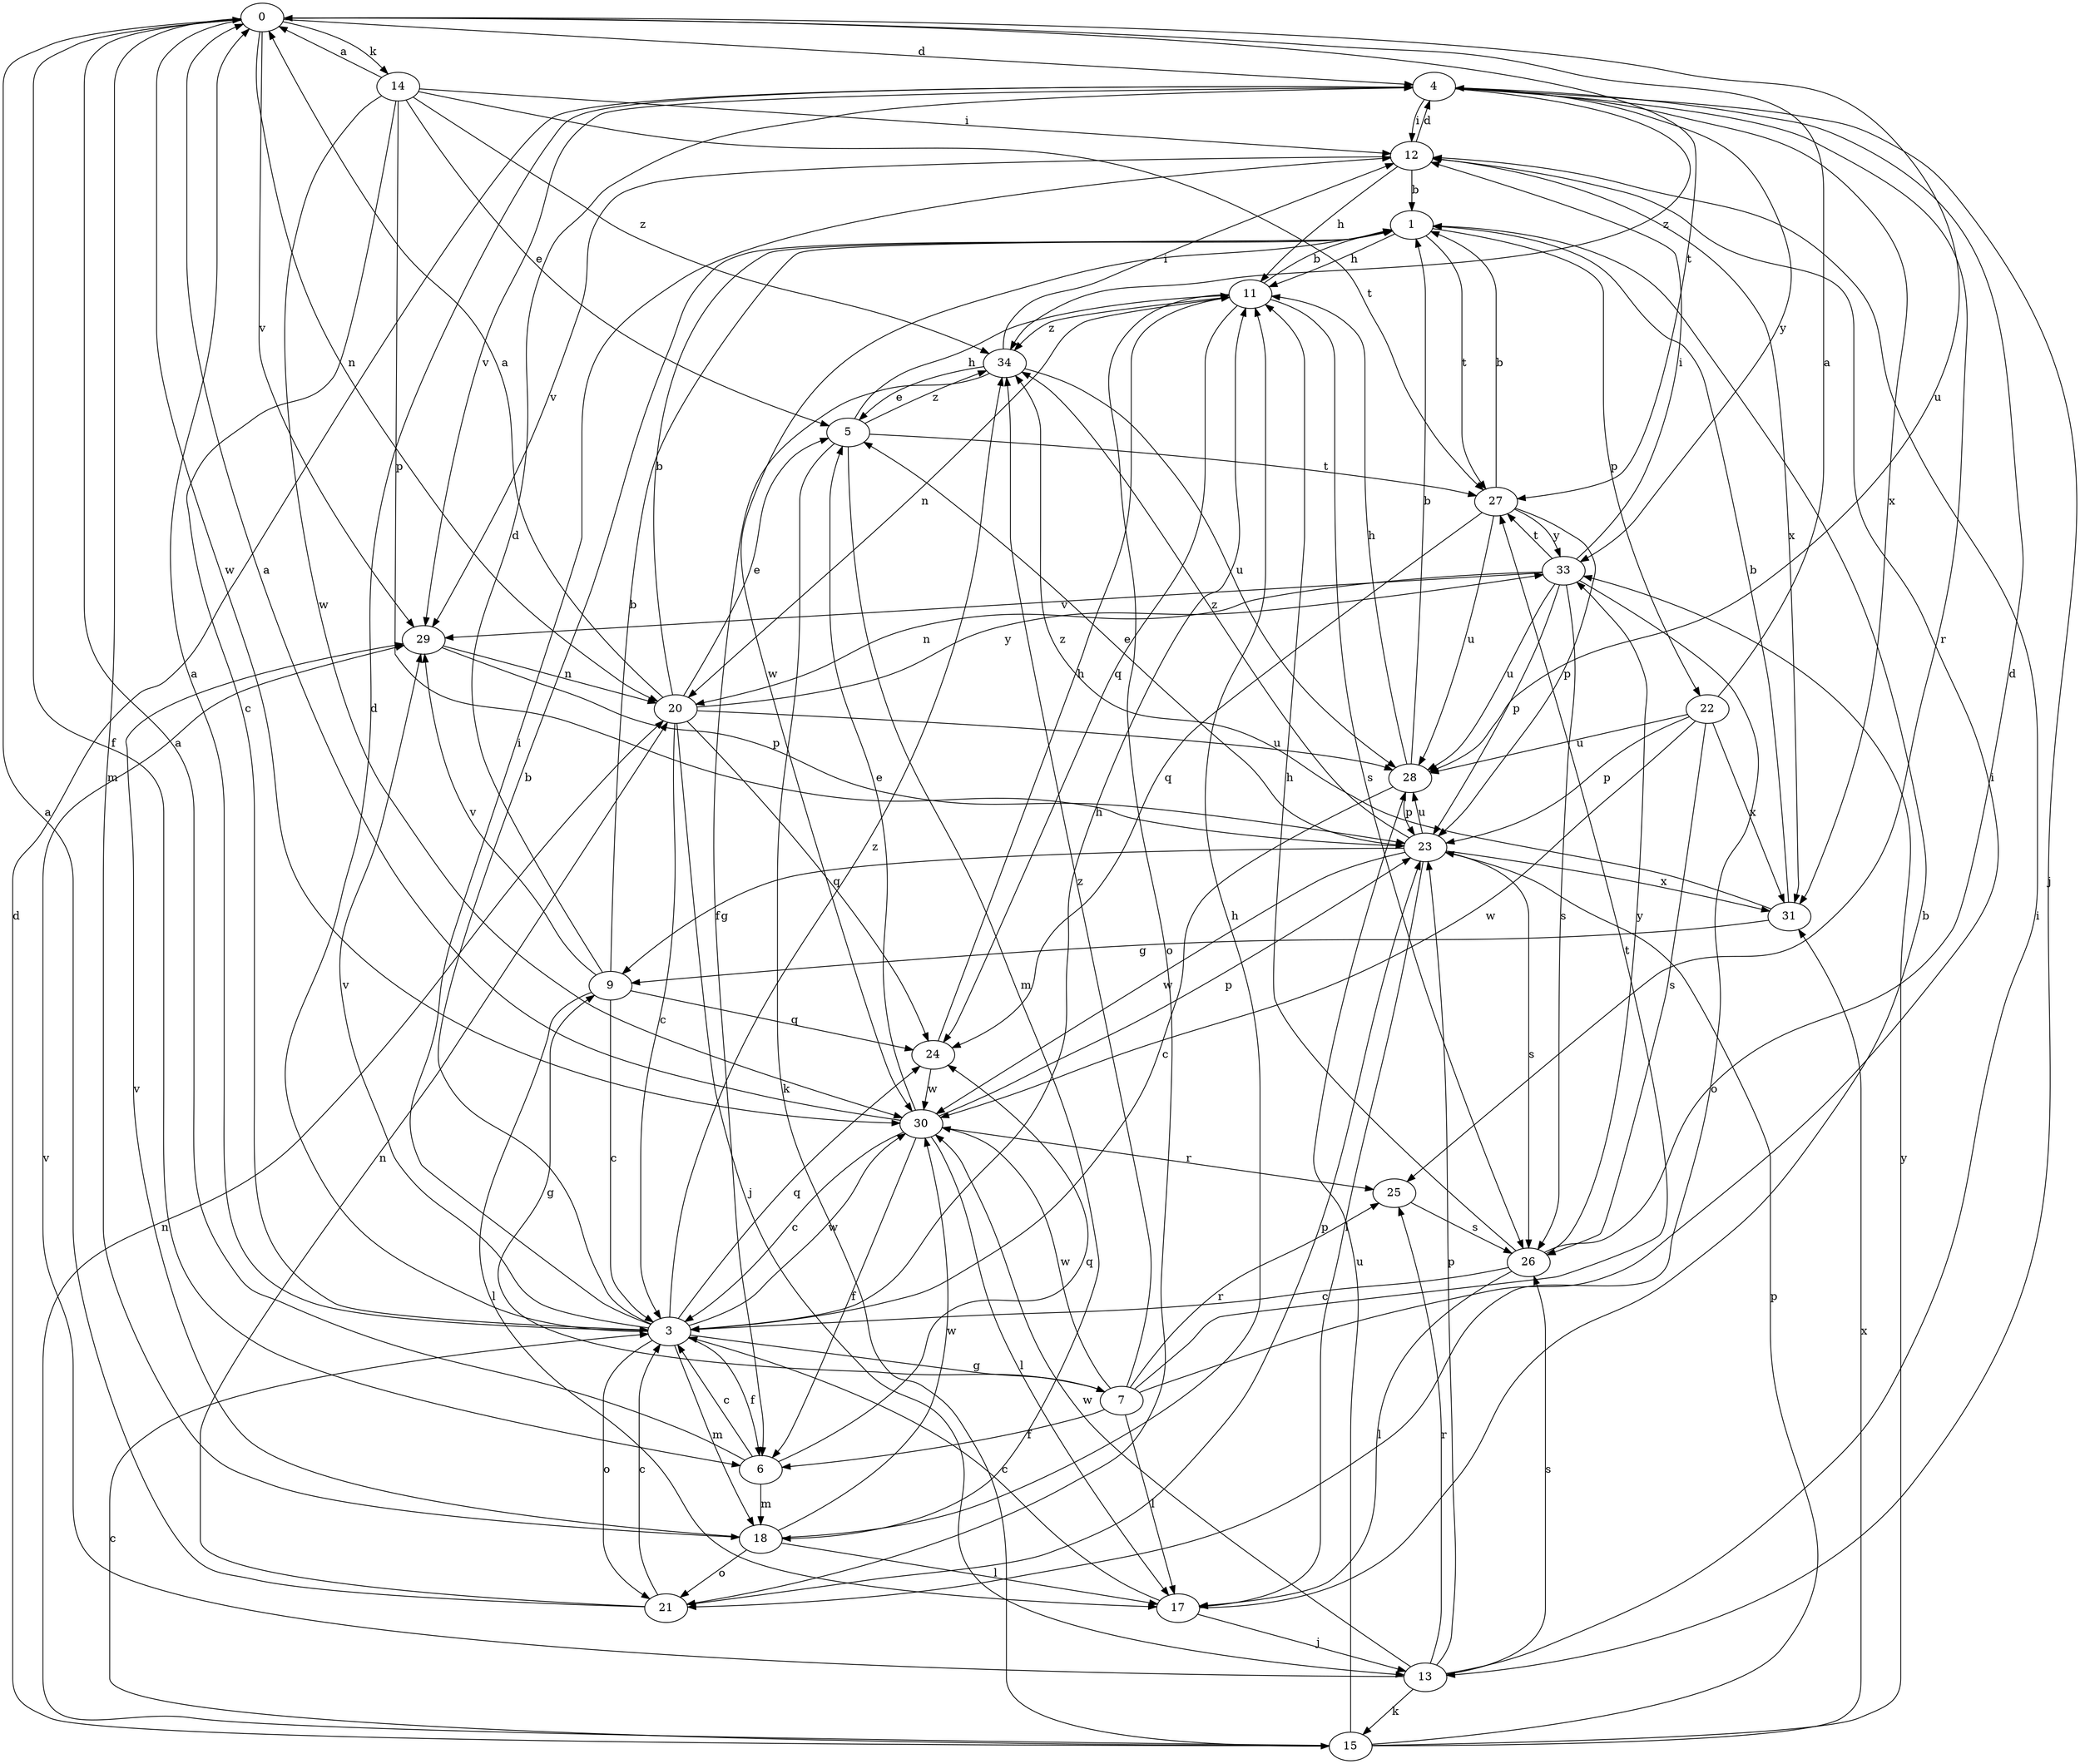 strict digraph  {
0;
1;
3;
4;
5;
6;
7;
9;
11;
12;
13;
14;
15;
17;
18;
20;
21;
22;
23;
24;
25;
26;
27;
28;
29;
30;
31;
33;
34;
0 -> 4  [label=d];
0 -> 6  [label=f];
0 -> 14  [label=k];
0 -> 18  [label=m];
0 -> 20  [label=n];
0 -> 27  [label=t];
0 -> 28  [label=u];
0 -> 29  [label=v];
0 -> 30  [label=w];
1 -> 11  [label=h];
1 -> 22  [label=p];
1 -> 27  [label=t];
1 -> 30  [label=w];
3 -> 0  [label=a];
3 -> 1  [label=b];
3 -> 4  [label=d];
3 -> 6  [label=f];
3 -> 7  [label=g];
3 -> 11  [label=h];
3 -> 12  [label=i];
3 -> 18  [label=m];
3 -> 21  [label=o];
3 -> 24  [label=q];
3 -> 29  [label=v];
3 -> 30  [label=w];
3 -> 34  [label=z];
4 -> 12  [label=i];
4 -> 13  [label=j];
4 -> 25  [label=r];
4 -> 29  [label=v];
4 -> 31  [label=x];
4 -> 33  [label=y];
4 -> 34  [label=z];
5 -> 11  [label=h];
5 -> 15  [label=k];
5 -> 18  [label=m];
5 -> 27  [label=t];
5 -> 34  [label=z];
6 -> 0  [label=a];
6 -> 3  [label=c];
6 -> 18  [label=m];
6 -> 24  [label=q];
7 -> 6  [label=f];
7 -> 9  [label=g];
7 -> 12  [label=i];
7 -> 17  [label=l];
7 -> 25  [label=r];
7 -> 27  [label=t];
7 -> 30  [label=w];
7 -> 34  [label=z];
9 -> 1  [label=b];
9 -> 3  [label=c];
9 -> 4  [label=d];
9 -> 17  [label=l];
9 -> 24  [label=q];
9 -> 29  [label=v];
11 -> 1  [label=b];
11 -> 20  [label=n];
11 -> 21  [label=o];
11 -> 24  [label=q];
11 -> 26  [label=s];
11 -> 34  [label=z];
12 -> 1  [label=b];
12 -> 4  [label=d];
12 -> 11  [label=h];
12 -> 29  [label=v];
12 -> 31  [label=x];
13 -> 12  [label=i];
13 -> 15  [label=k];
13 -> 23  [label=p];
13 -> 25  [label=r];
13 -> 26  [label=s];
13 -> 29  [label=v];
13 -> 30  [label=w];
14 -> 0  [label=a];
14 -> 3  [label=c];
14 -> 5  [label=e];
14 -> 12  [label=i];
14 -> 23  [label=p];
14 -> 27  [label=t];
14 -> 30  [label=w];
14 -> 34  [label=z];
15 -> 3  [label=c];
15 -> 4  [label=d];
15 -> 20  [label=n];
15 -> 23  [label=p];
15 -> 28  [label=u];
15 -> 31  [label=x];
15 -> 33  [label=y];
17 -> 1  [label=b];
17 -> 3  [label=c];
17 -> 13  [label=j];
18 -> 11  [label=h];
18 -> 17  [label=l];
18 -> 21  [label=o];
18 -> 29  [label=v];
18 -> 30  [label=w];
20 -> 0  [label=a];
20 -> 1  [label=b];
20 -> 3  [label=c];
20 -> 5  [label=e];
20 -> 13  [label=j];
20 -> 24  [label=q];
20 -> 28  [label=u];
20 -> 33  [label=y];
21 -> 0  [label=a];
21 -> 3  [label=c];
21 -> 20  [label=n];
21 -> 23  [label=p];
22 -> 0  [label=a];
22 -> 23  [label=p];
22 -> 26  [label=s];
22 -> 28  [label=u];
22 -> 30  [label=w];
22 -> 31  [label=x];
23 -> 5  [label=e];
23 -> 9  [label=g];
23 -> 17  [label=l];
23 -> 26  [label=s];
23 -> 28  [label=u];
23 -> 30  [label=w];
23 -> 31  [label=x];
23 -> 34  [label=z];
24 -> 11  [label=h];
24 -> 30  [label=w];
25 -> 26  [label=s];
26 -> 3  [label=c];
26 -> 4  [label=d];
26 -> 11  [label=h];
26 -> 17  [label=l];
26 -> 33  [label=y];
27 -> 1  [label=b];
27 -> 23  [label=p];
27 -> 24  [label=q];
27 -> 28  [label=u];
27 -> 33  [label=y];
28 -> 1  [label=b];
28 -> 3  [label=c];
28 -> 11  [label=h];
28 -> 23  [label=p];
29 -> 20  [label=n];
29 -> 23  [label=p];
30 -> 0  [label=a];
30 -> 3  [label=c];
30 -> 5  [label=e];
30 -> 6  [label=f];
30 -> 17  [label=l];
30 -> 23  [label=p];
30 -> 25  [label=r];
31 -> 1  [label=b];
31 -> 9  [label=g];
31 -> 34  [label=z];
33 -> 12  [label=i];
33 -> 20  [label=n];
33 -> 21  [label=o];
33 -> 23  [label=p];
33 -> 26  [label=s];
33 -> 27  [label=t];
33 -> 28  [label=u];
33 -> 29  [label=v];
34 -> 5  [label=e];
34 -> 6  [label=f];
34 -> 12  [label=i];
34 -> 28  [label=u];
}
